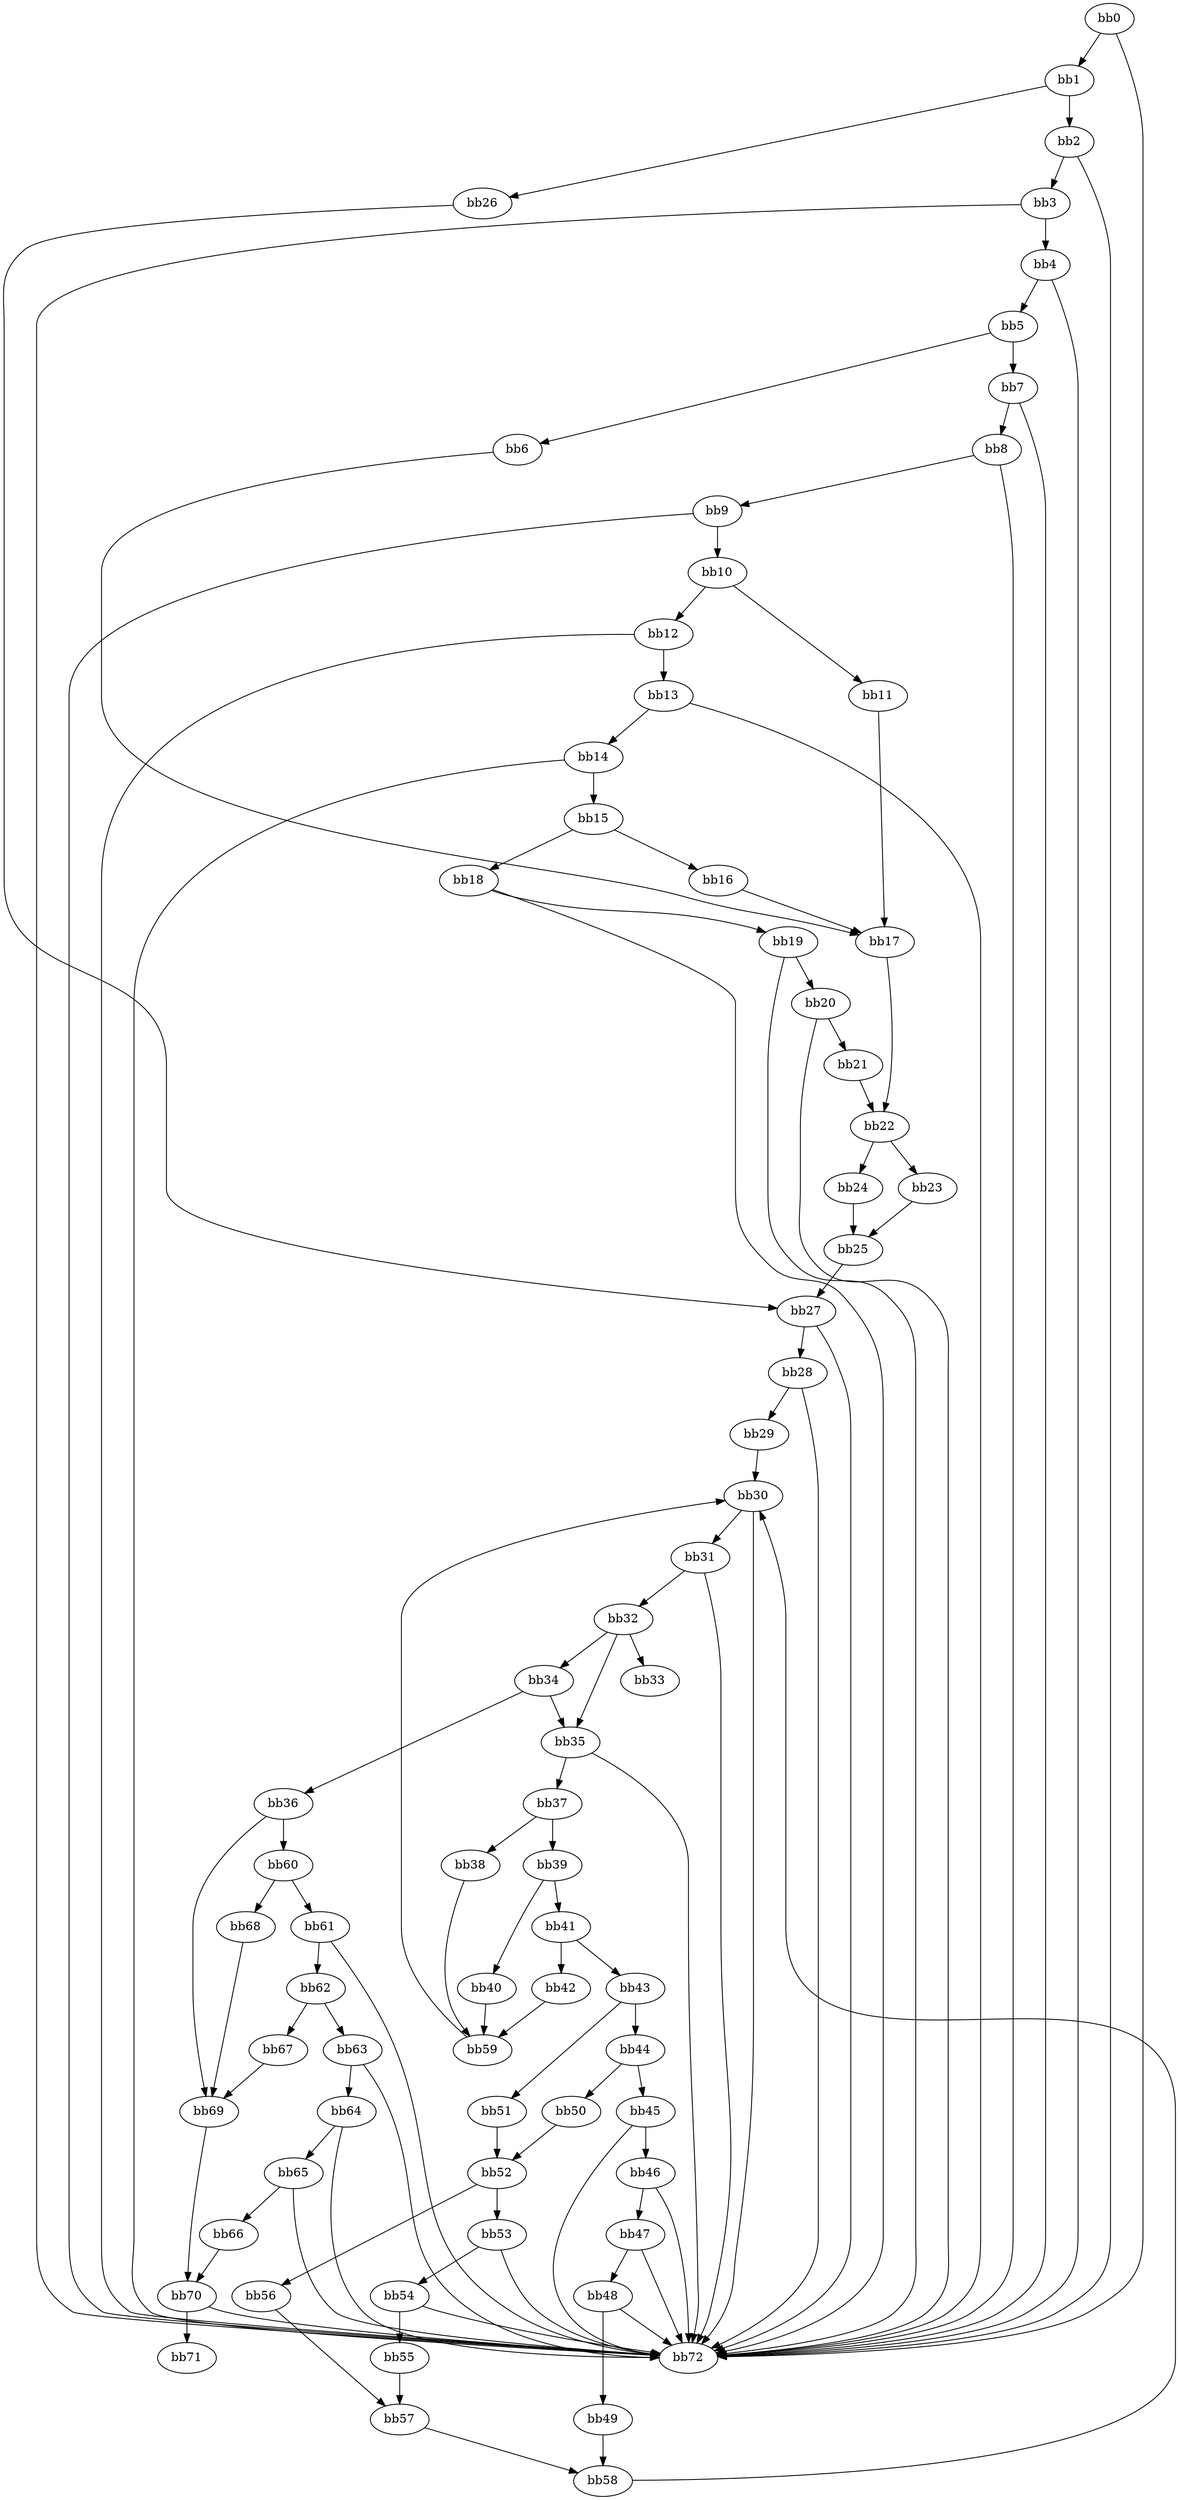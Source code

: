 digraph {
    0 [ label = "bb0\l" ]
    1 [ label = "bb1\l" ]
    2 [ label = "bb2\l" ]
    3 [ label = "bb3\l" ]
    4 [ label = "bb4\l" ]
    5 [ label = "bb5\l" ]
    6 [ label = "bb6\l" ]
    7 [ label = "bb7\l" ]
    8 [ label = "bb8\l" ]
    9 [ label = "bb9\l" ]
    10 [ label = "bb10\l" ]
    11 [ label = "bb11\l" ]
    12 [ label = "bb12\l" ]
    13 [ label = "bb13\l" ]
    14 [ label = "bb14\l" ]
    15 [ label = "bb15\l" ]
    16 [ label = "bb16\l" ]
    17 [ label = "bb17\l" ]
    18 [ label = "bb18\l" ]
    19 [ label = "bb19\l" ]
    20 [ label = "bb20\l" ]
    21 [ label = "bb21\l" ]
    22 [ label = "bb22\l" ]
    23 [ label = "bb23\l" ]
    24 [ label = "bb24\l" ]
    25 [ label = "bb25\l" ]
    26 [ label = "bb26\l" ]
    27 [ label = "bb27\l" ]
    28 [ label = "bb28\l" ]
    29 [ label = "bb29\l" ]
    30 [ label = "bb30\l" ]
    31 [ label = "bb31\l" ]
    32 [ label = "bb32\l" ]
    33 [ label = "bb33\l" ]
    34 [ label = "bb34\l" ]
    35 [ label = "bb35\l" ]
    36 [ label = "bb36\l" ]
    37 [ label = "bb37\l" ]
    38 [ label = "bb38\l" ]
    39 [ label = "bb39\l" ]
    40 [ label = "bb40\l" ]
    41 [ label = "bb41\l" ]
    42 [ label = "bb42\l" ]
    43 [ label = "bb43\l" ]
    44 [ label = "bb44\l" ]
    45 [ label = "bb45\l" ]
    46 [ label = "bb46\l" ]
    47 [ label = "bb47\l" ]
    48 [ label = "bb48\l" ]
    49 [ label = "bb49\l" ]
    50 [ label = "bb50\l" ]
    51 [ label = "bb51\l" ]
    52 [ label = "bb52\l" ]
    53 [ label = "bb53\l" ]
    54 [ label = "bb54\l" ]
    55 [ label = "bb55\l" ]
    56 [ label = "bb56\l" ]
    57 [ label = "bb57\l" ]
    58 [ label = "bb58\l" ]
    59 [ label = "bb59\l" ]
    60 [ label = "bb60\l" ]
    61 [ label = "bb61\l" ]
    62 [ label = "bb62\l" ]
    63 [ label = "bb63\l" ]
    64 [ label = "bb64\l" ]
    65 [ label = "bb65\l" ]
    66 [ label = "bb66\l" ]
    67 [ label = "bb67\l" ]
    68 [ label = "bb68\l" ]
    69 [ label = "bb69\l" ]
    70 [ label = "bb70\l" ]
    71 [ label = "bb71\l" ]
    72 [ label = "bb72\l" ]
    0 -> 1 [ ]
    0 -> 72 [ ]
    1 -> 2 [ ]
    1 -> 26 [ ]
    2 -> 3 [ ]
    2 -> 72 [ ]
    3 -> 4 [ ]
    3 -> 72 [ ]
    4 -> 5 [ ]
    4 -> 72 [ ]
    5 -> 6 [ ]
    5 -> 7 [ ]
    6 -> 17 [ ]
    7 -> 8 [ ]
    7 -> 72 [ ]
    8 -> 9 [ ]
    8 -> 72 [ ]
    9 -> 10 [ ]
    9 -> 72 [ ]
    10 -> 11 [ ]
    10 -> 12 [ ]
    11 -> 17 [ ]
    12 -> 13 [ ]
    12 -> 72 [ ]
    13 -> 14 [ ]
    13 -> 72 [ ]
    14 -> 15 [ ]
    14 -> 72 [ ]
    15 -> 16 [ ]
    15 -> 18 [ ]
    16 -> 17 [ ]
    17 -> 22 [ ]
    18 -> 19 [ ]
    18 -> 72 [ ]
    19 -> 20 [ ]
    19 -> 72 [ ]
    20 -> 21 [ ]
    20 -> 72 [ ]
    21 -> 22 [ ]
    22 -> 23 [ ]
    22 -> 24 [ ]
    23 -> 25 [ ]
    24 -> 25 [ ]
    25 -> 27 [ ]
    26 -> 27 [ ]
    27 -> 28 [ ]
    27 -> 72 [ ]
    28 -> 29 [ ]
    28 -> 72 [ ]
    29 -> 30 [ ]
    30 -> 31 [ ]
    30 -> 72 [ ]
    31 -> 32 [ ]
    31 -> 72 [ ]
    32 -> 33 [ ]
    32 -> 34 [ ]
    32 -> 35 [ ]
    34 -> 35 [ ]
    34 -> 36 [ ]
    35 -> 37 [ ]
    35 -> 72 [ ]
    36 -> 60 [ ]
    36 -> 69 [ ]
    37 -> 38 [ ]
    37 -> 39 [ ]
    38 -> 59 [ ]
    39 -> 40 [ ]
    39 -> 41 [ ]
    40 -> 59 [ ]
    41 -> 42 [ ]
    41 -> 43 [ ]
    42 -> 59 [ ]
    43 -> 44 [ ]
    43 -> 51 [ ]
    44 -> 45 [ ]
    44 -> 50 [ ]
    45 -> 46 [ ]
    45 -> 72 [ ]
    46 -> 47 [ ]
    46 -> 72 [ ]
    47 -> 48 [ ]
    47 -> 72 [ ]
    48 -> 49 [ ]
    48 -> 72 [ ]
    49 -> 58 [ ]
    50 -> 52 [ ]
    51 -> 52 [ ]
    52 -> 53 [ ]
    52 -> 56 [ ]
    53 -> 54 [ ]
    53 -> 72 [ ]
    54 -> 55 [ ]
    54 -> 72 [ ]
    55 -> 57 [ ]
    56 -> 57 [ ]
    57 -> 58 [ ]
    58 -> 30 [ ]
    59 -> 30 [ ]
    60 -> 61 [ ]
    60 -> 68 [ ]
    61 -> 62 [ ]
    61 -> 72 [ ]
    62 -> 63 [ ]
    62 -> 67 [ ]
    63 -> 64 [ ]
    63 -> 72 [ ]
    64 -> 65 [ ]
    64 -> 72 [ ]
    65 -> 66 [ ]
    65 -> 72 [ ]
    66 -> 70 [ ]
    67 -> 69 [ ]
    68 -> 69 [ ]
    69 -> 70 [ ]
    70 -> 71 [ ]
    70 -> 72 [ ]
}

